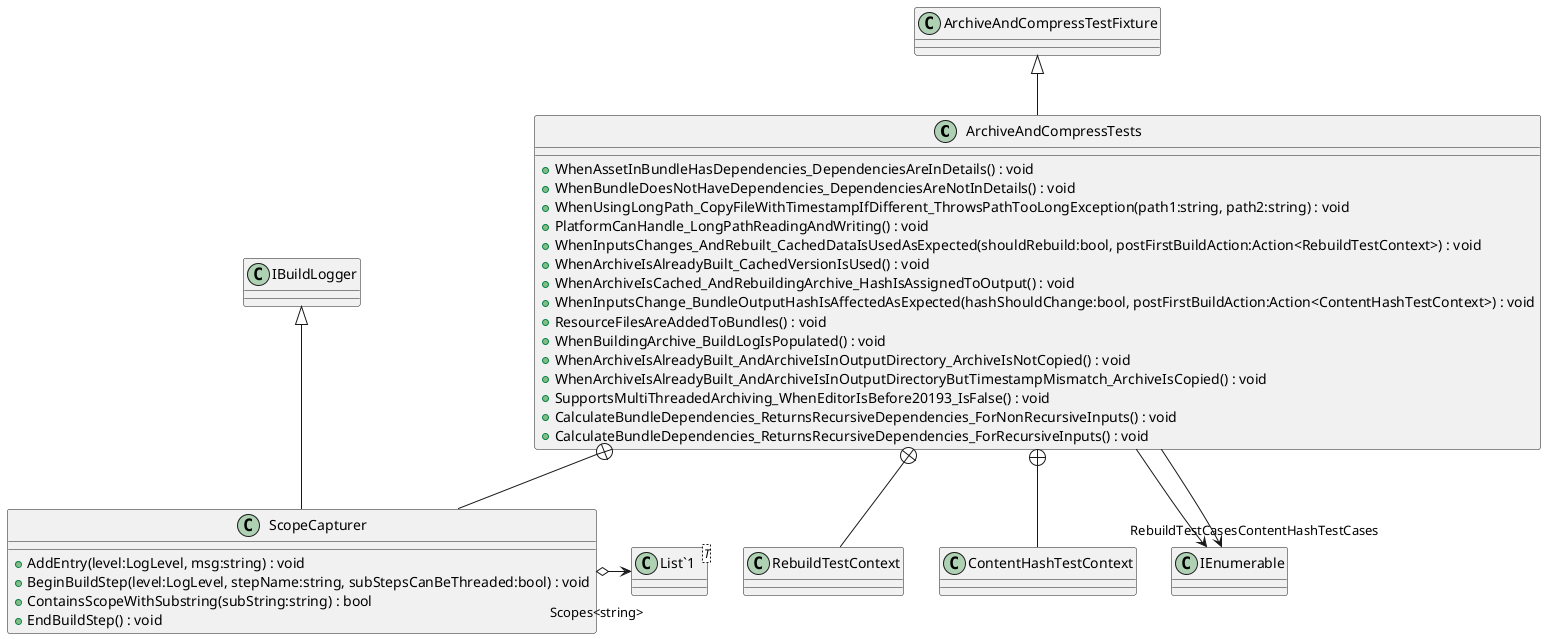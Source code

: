 @startuml
class ArchiveAndCompressTests {
    + WhenAssetInBundleHasDependencies_DependenciesAreInDetails() : void
    + WhenBundleDoesNotHaveDependencies_DependenciesAreNotInDetails() : void
    + WhenUsingLongPath_CopyFileWithTimestampIfDifferent_ThrowsPathTooLongException(path1:string, path2:string) : void
    + PlatformCanHandle_LongPathReadingAndWriting() : void
    + WhenInputsChanges_AndRebuilt_CachedDataIsUsedAsExpected(shouldRebuild:bool, postFirstBuildAction:Action<RebuildTestContext>) : void
    + WhenArchiveIsAlreadyBuilt_CachedVersionIsUsed() : void
    + WhenArchiveIsCached_AndRebuildingArchive_HashIsAssignedToOutput() : void
    + WhenInputsChange_BundleOutputHashIsAffectedAsExpected(hashShouldChange:bool, postFirstBuildAction:Action<ContentHashTestContext>) : void
    + ResourceFilesAreAddedToBundles() : void
    + WhenBuildingArchive_BuildLogIsPopulated() : void
    + WhenArchiveIsAlreadyBuilt_AndArchiveIsInOutputDirectory_ArchiveIsNotCopied() : void
    + WhenArchiveIsAlreadyBuilt_AndArchiveIsInOutputDirectoryButTimestampMismatch_ArchiveIsCopied() : void
    + SupportsMultiThreadedArchiving_WhenEditorIsBefore20193_IsFalse() : void
    + CalculateBundleDependencies_ReturnsRecursiveDependencies_ForNonRecursiveInputs() : void
    + CalculateBundleDependencies_ReturnsRecursiveDependencies_ForRecursiveInputs() : void
}
class RebuildTestContext {
}
class ContentHashTestContext {
}
class ScopeCapturer {
    + AddEntry(level:LogLevel, msg:string) : void
    + BeginBuildStep(level:LogLevel, stepName:string, subStepsCanBeThreaded:bool) : void
    + ContainsScopeWithSubstring(subString:string) : bool
    + EndBuildStep() : void
}
class "List`1"<T> {
}
ArchiveAndCompressTestFixture <|-- ArchiveAndCompressTests
ArchiveAndCompressTests --> "RebuildTestCases" IEnumerable
ArchiveAndCompressTests --> "ContentHashTestCases" IEnumerable
ArchiveAndCompressTests +-- RebuildTestContext
ArchiveAndCompressTests +-- ContentHashTestContext
ArchiveAndCompressTests +-- ScopeCapturer
IBuildLogger <|-- ScopeCapturer
ScopeCapturer o-> "Scopes<string>" "List`1"
@enduml
